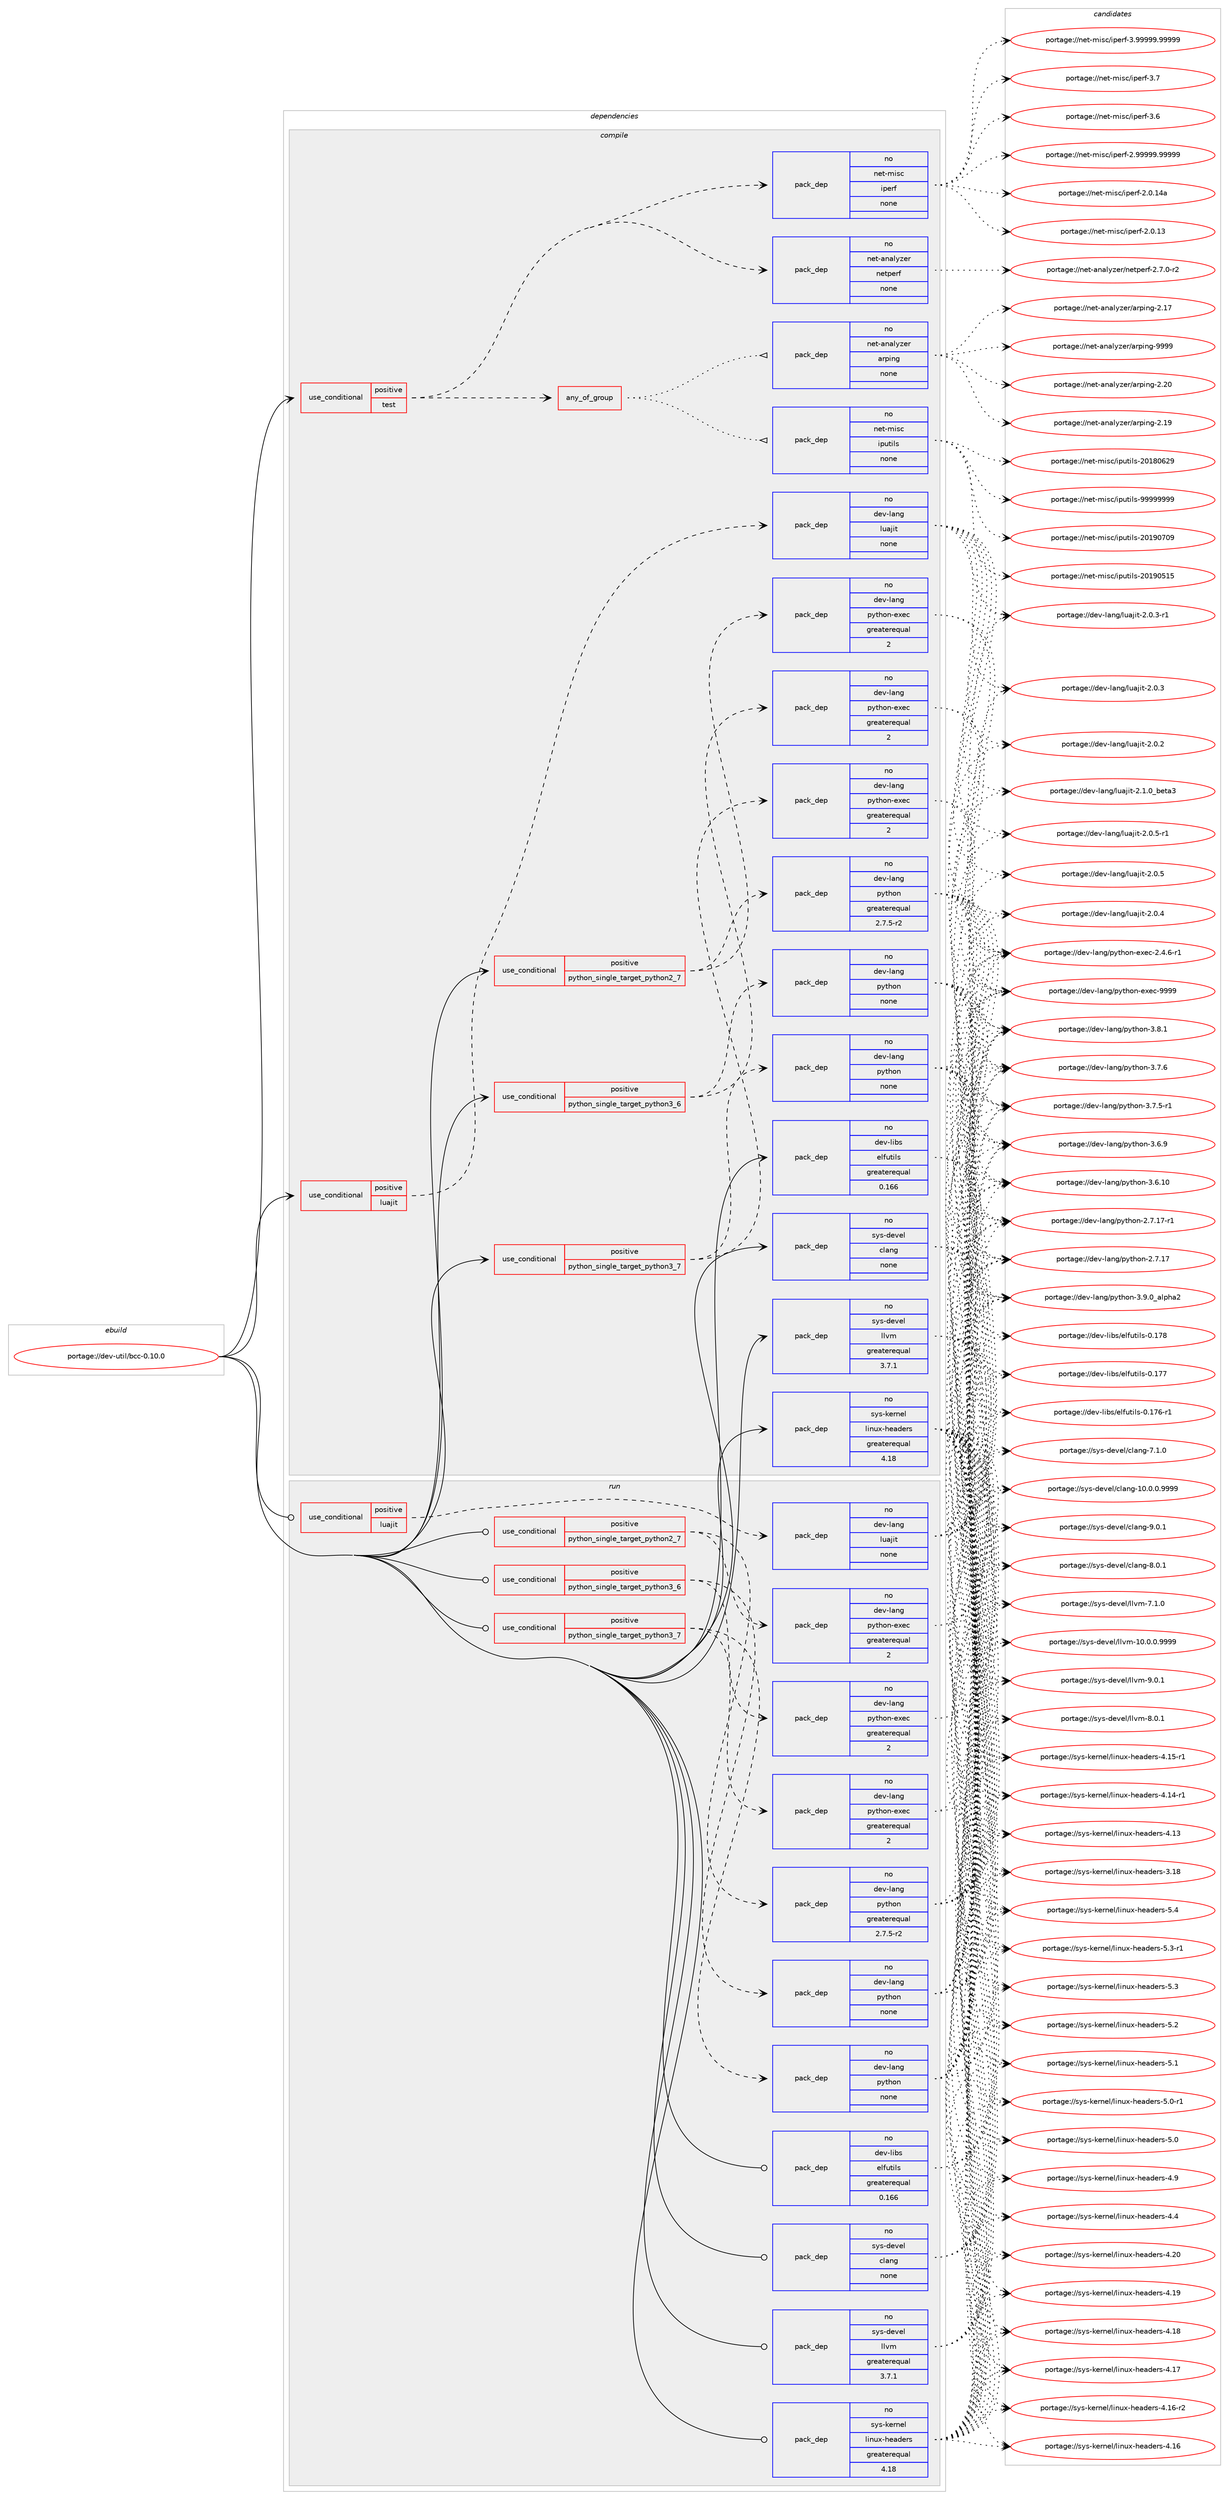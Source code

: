 digraph prolog {

# *************
# Graph options
# *************

newrank=true;
concentrate=true;
compound=true;
graph [rankdir=LR,fontname=Helvetica,fontsize=10,ranksep=1.5];#, ranksep=2.5, nodesep=0.2];
edge  [arrowhead=vee];
node  [fontname=Helvetica,fontsize=10];

# **********
# The ebuild
# **********

subgraph cluster_leftcol {
color=gray;
label=<<i>ebuild</i>>;
id [label="portage://dev-util/bcc-0.10.0", color=red, width=4, href="../dev-util/bcc-0.10.0.svg"];
}

# ****************
# The dependencies
# ****************

subgraph cluster_midcol {
color=gray;
label=<<i>dependencies</i>>;
subgraph cluster_compile {
fillcolor="#eeeeee";
style=filled;
label=<<i>compile</i>>;
subgraph cond63680 {
dependency306618 [label=<<TABLE BORDER="0" CELLBORDER="1" CELLSPACING="0" CELLPADDING="4"><TR><TD ROWSPAN="3" CELLPADDING="10">use_conditional</TD></TR><TR><TD>positive</TD></TR><TR><TD>luajit</TD></TR></TABLE>>, shape=none, color=red];
subgraph pack238256 {
dependency306619 [label=<<TABLE BORDER="0" CELLBORDER="1" CELLSPACING="0" CELLPADDING="4" WIDTH="220"><TR><TD ROWSPAN="6" CELLPADDING="30">pack_dep</TD></TR><TR><TD WIDTH="110">no</TD></TR><TR><TD>dev-lang</TD></TR><TR><TD>luajit</TD></TR><TR><TD>none</TD></TR><TR><TD></TD></TR></TABLE>>, shape=none, color=blue];
}
dependency306618:e -> dependency306619:w [weight=20,style="dashed",arrowhead="vee"];
}
id:e -> dependency306618:w [weight=20,style="solid",arrowhead="vee"];
subgraph cond63681 {
dependency306620 [label=<<TABLE BORDER="0" CELLBORDER="1" CELLSPACING="0" CELLPADDING="4"><TR><TD ROWSPAN="3" CELLPADDING="10">use_conditional</TD></TR><TR><TD>positive</TD></TR><TR><TD>python_single_target_python2_7</TD></TR></TABLE>>, shape=none, color=red];
subgraph pack238257 {
dependency306621 [label=<<TABLE BORDER="0" CELLBORDER="1" CELLSPACING="0" CELLPADDING="4" WIDTH="220"><TR><TD ROWSPAN="6" CELLPADDING="30">pack_dep</TD></TR><TR><TD WIDTH="110">no</TD></TR><TR><TD>dev-lang</TD></TR><TR><TD>python</TD></TR><TR><TD>greaterequal</TD></TR><TR><TD>2.7.5-r2</TD></TR></TABLE>>, shape=none, color=blue];
}
dependency306620:e -> dependency306621:w [weight=20,style="dashed",arrowhead="vee"];
subgraph pack238258 {
dependency306622 [label=<<TABLE BORDER="0" CELLBORDER="1" CELLSPACING="0" CELLPADDING="4" WIDTH="220"><TR><TD ROWSPAN="6" CELLPADDING="30">pack_dep</TD></TR><TR><TD WIDTH="110">no</TD></TR><TR><TD>dev-lang</TD></TR><TR><TD>python-exec</TD></TR><TR><TD>greaterequal</TD></TR><TR><TD>2</TD></TR></TABLE>>, shape=none, color=blue];
}
dependency306620:e -> dependency306622:w [weight=20,style="dashed",arrowhead="vee"];
}
id:e -> dependency306620:w [weight=20,style="solid",arrowhead="vee"];
subgraph cond63682 {
dependency306623 [label=<<TABLE BORDER="0" CELLBORDER="1" CELLSPACING="0" CELLPADDING="4"><TR><TD ROWSPAN="3" CELLPADDING="10">use_conditional</TD></TR><TR><TD>positive</TD></TR><TR><TD>python_single_target_python3_6</TD></TR></TABLE>>, shape=none, color=red];
subgraph pack238259 {
dependency306624 [label=<<TABLE BORDER="0" CELLBORDER="1" CELLSPACING="0" CELLPADDING="4" WIDTH="220"><TR><TD ROWSPAN="6" CELLPADDING="30">pack_dep</TD></TR><TR><TD WIDTH="110">no</TD></TR><TR><TD>dev-lang</TD></TR><TR><TD>python</TD></TR><TR><TD>none</TD></TR><TR><TD></TD></TR></TABLE>>, shape=none, color=blue];
}
dependency306623:e -> dependency306624:w [weight=20,style="dashed",arrowhead="vee"];
subgraph pack238260 {
dependency306625 [label=<<TABLE BORDER="0" CELLBORDER="1" CELLSPACING="0" CELLPADDING="4" WIDTH="220"><TR><TD ROWSPAN="6" CELLPADDING="30">pack_dep</TD></TR><TR><TD WIDTH="110">no</TD></TR><TR><TD>dev-lang</TD></TR><TR><TD>python-exec</TD></TR><TR><TD>greaterequal</TD></TR><TR><TD>2</TD></TR></TABLE>>, shape=none, color=blue];
}
dependency306623:e -> dependency306625:w [weight=20,style="dashed",arrowhead="vee"];
}
id:e -> dependency306623:w [weight=20,style="solid",arrowhead="vee"];
subgraph cond63683 {
dependency306626 [label=<<TABLE BORDER="0" CELLBORDER="1" CELLSPACING="0" CELLPADDING="4"><TR><TD ROWSPAN="3" CELLPADDING="10">use_conditional</TD></TR><TR><TD>positive</TD></TR><TR><TD>python_single_target_python3_7</TD></TR></TABLE>>, shape=none, color=red];
subgraph pack238261 {
dependency306627 [label=<<TABLE BORDER="0" CELLBORDER="1" CELLSPACING="0" CELLPADDING="4" WIDTH="220"><TR><TD ROWSPAN="6" CELLPADDING="30">pack_dep</TD></TR><TR><TD WIDTH="110">no</TD></TR><TR><TD>dev-lang</TD></TR><TR><TD>python</TD></TR><TR><TD>none</TD></TR><TR><TD></TD></TR></TABLE>>, shape=none, color=blue];
}
dependency306626:e -> dependency306627:w [weight=20,style="dashed",arrowhead="vee"];
subgraph pack238262 {
dependency306628 [label=<<TABLE BORDER="0" CELLBORDER="1" CELLSPACING="0" CELLPADDING="4" WIDTH="220"><TR><TD ROWSPAN="6" CELLPADDING="30">pack_dep</TD></TR><TR><TD WIDTH="110">no</TD></TR><TR><TD>dev-lang</TD></TR><TR><TD>python-exec</TD></TR><TR><TD>greaterequal</TD></TR><TR><TD>2</TD></TR></TABLE>>, shape=none, color=blue];
}
dependency306626:e -> dependency306628:w [weight=20,style="dashed",arrowhead="vee"];
}
id:e -> dependency306626:w [weight=20,style="solid",arrowhead="vee"];
subgraph cond63684 {
dependency306629 [label=<<TABLE BORDER="0" CELLBORDER="1" CELLSPACING="0" CELLPADDING="4"><TR><TD ROWSPAN="3" CELLPADDING="10">use_conditional</TD></TR><TR><TD>positive</TD></TR><TR><TD>test</TD></TR></TABLE>>, shape=none, color=red];
subgraph any4478 {
dependency306630 [label=<<TABLE BORDER="0" CELLBORDER="1" CELLSPACING="0" CELLPADDING="4"><TR><TD CELLPADDING="10">any_of_group</TD></TR></TABLE>>, shape=none, color=red];subgraph pack238263 {
dependency306631 [label=<<TABLE BORDER="0" CELLBORDER="1" CELLSPACING="0" CELLPADDING="4" WIDTH="220"><TR><TD ROWSPAN="6" CELLPADDING="30">pack_dep</TD></TR><TR><TD WIDTH="110">no</TD></TR><TR><TD>net-misc</TD></TR><TR><TD>iputils</TD></TR><TR><TD>none</TD></TR><TR><TD></TD></TR></TABLE>>, shape=none, color=blue];
}
dependency306630:e -> dependency306631:w [weight=20,style="dotted",arrowhead="oinv"];
subgraph pack238264 {
dependency306632 [label=<<TABLE BORDER="0" CELLBORDER="1" CELLSPACING="0" CELLPADDING="4" WIDTH="220"><TR><TD ROWSPAN="6" CELLPADDING="30">pack_dep</TD></TR><TR><TD WIDTH="110">no</TD></TR><TR><TD>net-analyzer</TD></TR><TR><TD>arping</TD></TR><TR><TD>none</TD></TR><TR><TD></TD></TR></TABLE>>, shape=none, color=blue];
}
dependency306630:e -> dependency306632:w [weight=20,style="dotted",arrowhead="oinv"];
}
dependency306629:e -> dependency306630:w [weight=20,style="dashed",arrowhead="vee"];
subgraph pack238265 {
dependency306633 [label=<<TABLE BORDER="0" CELLBORDER="1" CELLSPACING="0" CELLPADDING="4" WIDTH="220"><TR><TD ROWSPAN="6" CELLPADDING="30">pack_dep</TD></TR><TR><TD WIDTH="110">no</TD></TR><TR><TD>net-analyzer</TD></TR><TR><TD>netperf</TD></TR><TR><TD>none</TD></TR><TR><TD></TD></TR></TABLE>>, shape=none, color=blue];
}
dependency306629:e -> dependency306633:w [weight=20,style="dashed",arrowhead="vee"];
subgraph pack238266 {
dependency306634 [label=<<TABLE BORDER="0" CELLBORDER="1" CELLSPACING="0" CELLPADDING="4" WIDTH="220"><TR><TD ROWSPAN="6" CELLPADDING="30">pack_dep</TD></TR><TR><TD WIDTH="110">no</TD></TR><TR><TD>net-misc</TD></TR><TR><TD>iperf</TD></TR><TR><TD>none</TD></TR><TR><TD></TD></TR></TABLE>>, shape=none, color=blue];
}
dependency306629:e -> dependency306634:w [weight=20,style="dashed",arrowhead="vee"];
}
id:e -> dependency306629:w [weight=20,style="solid",arrowhead="vee"];
subgraph pack238267 {
dependency306635 [label=<<TABLE BORDER="0" CELLBORDER="1" CELLSPACING="0" CELLPADDING="4" WIDTH="220"><TR><TD ROWSPAN="6" CELLPADDING="30">pack_dep</TD></TR><TR><TD WIDTH="110">no</TD></TR><TR><TD>dev-libs</TD></TR><TR><TD>elfutils</TD></TR><TR><TD>greaterequal</TD></TR><TR><TD>0.166</TD></TR></TABLE>>, shape=none, color=blue];
}
id:e -> dependency306635:w [weight=20,style="solid",arrowhead="vee"];
subgraph pack238268 {
dependency306636 [label=<<TABLE BORDER="0" CELLBORDER="1" CELLSPACING="0" CELLPADDING="4" WIDTH="220"><TR><TD ROWSPAN="6" CELLPADDING="30">pack_dep</TD></TR><TR><TD WIDTH="110">no</TD></TR><TR><TD>sys-devel</TD></TR><TR><TD>clang</TD></TR><TR><TD>none</TD></TR><TR><TD></TD></TR></TABLE>>, shape=none, color=blue];
}
id:e -> dependency306636:w [weight=20,style="solid",arrowhead="vee"];
subgraph pack238269 {
dependency306637 [label=<<TABLE BORDER="0" CELLBORDER="1" CELLSPACING="0" CELLPADDING="4" WIDTH="220"><TR><TD ROWSPAN="6" CELLPADDING="30">pack_dep</TD></TR><TR><TD WIDTH="110">no</TD></TR><TR><TD>sys-devel</TD></TR><TR><TD>llvm</TD></TR><TR><TD>greaterequal</TD></TR><TR><TD>3.7.1</TD></TR></TABLE>>, shape=none, color=blue];
}
id:e -> dependency306637:w [weight=20,style="solid",arrowhead="vee"];
subgraph pack238270 {
dependency306638 [label=<<TABLE BORDER="0" CELLBORDER="1" CELLSPACING="0" CELLPADDING="4" WIDTH="220"><TR><TD ROWSPAN="6" CELLPADDING="30">pack_dep</TD></TR><TR><TD WIDTH="110">no</TD></TR><TR><TD>sys-kernel</TD></TR><TR><TD>linux-headers</TD></TR><TR><TD>greaterequal</TD></TR><TR><TD>4.18</TD></TR></TABLE>>, shape=none, color=blue];
}
id:e -> dependency306638:w [weight=20,style="solid",arrowhead="vee"];
}
subgraph cluster_compileandrun {
fillcolor="#eeeeee";
style=filled;
label=<<i>compile and run</i>>;
}
subgraph cluster_run {
fillcolor="#eeeeee";
style=filled;
label=<<i>run</i>>;
subgraph cond63685 {
dependency306639 [label=<<TABLE BORDER="0" CELLBORDER="1" CELLSPACING="0" CELLPADDING="4"><TR><TD ROWSPAN="3" CELLPADDING="10">use_conditional</TD></TR><TR><TD>positive</TD></TR><TR><TD>luajit</TD></TR></TABLE>>, shape=none, color=red];
subgraph pack238271 {
dependency306640 [label=<<TABLE BORDER="0" CELLBORDER="1" CELLSPACING="0" CELLPADDING="4" WIDTH="220"><TR><TD ROWSPAN="6" CELLPADDING="30">pack_dep</TD></TR><TR><TD WIDTH="110">no</TD></TR><TR><TD>dev-lang</TD></TR><TR><TD>luajit</TD></TR><TR><TD>none</TD></TR><TR><TD></TD></TR></TABLE>>, shape=none, color=blue];
}
dependency306639:e -> dependency306640:w [weight=20,style="dashed",arrowhead="vee"];
}
id:e -> dependency306639:w [weight=20,style="solid",arrowhead="odot"];
subgraph cond63686 {
dependency306641 [label=<<TABLE BORDER="0" CELLBORDER="1" CELLSPACING="0" CELLPADDING="4"><TR><TD ROWSPAN="3" CELLPADDING="10">use_conditional</TD></TR><TR><TD>positive</TD></TR><TR><TD>python_single_target_python2_7</TD></TR></TABLE>>, shape=none, color=red];
subgraph pack238272 {
dependency306642 [label=<<TABLE BORDER="0" CELLBORDER="1" CELLSPACING="0" CELLPADDING="4" WIDTH="220"><TR><TD ROWSPAN="6" CELLPADDING="30">pack_dep</TD></TR><TR><TD WIDTH="110">no</TD></TR><TR><TD>dev-lang</TD></TR><TR><TD>python</TD></TR><TR><TD>greaterequal</TD></TR><TR><TD>2.7.5-r2</TD></TR></TABLE>>, shape=none, color=blue];
}
dependency306641:e -> dependency306642:w [weight=20,style="dashed",arrowhead="vee"];
subgraph pack238273 {
dependency306643 [label=<<TABLE BORDER="0" CELLBORDER="1" CELLSPACING="0" CELLPADDING="4" WIDTH="220"><TR><TD ROWSPAN="6" CELLPADDING="30">pack_dep</TD></TR><TR><TD WIDTH="110">no</TD></TR><TR><TD>dev-lang</TD></TR><TR><TD>python-exec</TD></TR><TR><TD>greaterequal</TD></TR><TR><TD>2</TD></TR></TABLE>>, shape=none, color=blue];
}
dependency306641:e -> dependency306643:w [weight=20,style="dashed",arrowhead="vee"];
}
id:e -> dependency306641:w [weight=20,style="solid",arrowhead="odot"];
subgraph cond63687 {
dependency306644 [label=<<TABLE BORDER="0" CELLBORDER="1" CELLSPACING="0" CELLPADDING="4"><TR><TD ROWSPAN="3" CELLPADDING="10">use_conditional</TD></TR><TR><TD>positive</TD></TR><TR><TD>python_single_target_python3_6</TD></TR></TABLE>>, shape=none, color=red];
subgraph pack238274 {
dependency306645 [label=<<TABLE BORDER="0" CELLBORDER="1" CELLSPACING="0" CELLPADDING="4" WIDTH="220"><TR><TD ROWSPAN="6" CELLPADDING="30">pack_dep</TD></TR><TR><TD WIDTH="110">no</TD></TR><TR><TD>dev-lang</TD></TR><TR><TD>python</TD></TR><TR><TD>none</TD></TR><TR><TD></TD></TR></TABLE>>, shape=none, color=blue];
}
dependency306644:e -> dependency306645:w [weight=20,style="dashed",arrowhead="vee"];
subgraph pack238275 {
dependency306646 [label=<<TABLE BORDER="0" CELLBORDER="1" CELLSPACING="0" CELLPADDING="4" WIDTH="220"><TR><TD ROWSPAN="6" CELLPADDING="30">pack_dep</TD></TR><TR><TD WIDTH="110">no</TD></TR><TR><TD>dev-lang</TD></TR><TR><TD>python-exec</TD></TR><TR><TD>greaterequal</TD></TR><TR><TD>2</TD></TR></TABLE>>, shape=none, color=blue];
}
dependency306644:e -> dependency306646:w [weight=20,style="dashed",arrowhead="vee"];
}
id:e -> dependency306644:w [weight=20,style="solid",arrowhead="odot"];
subgraph cond63688 {
dependency306647 [label=<<TABLE BORDER="0" CELLBORDER="1" CELLSPACING="0" CELLPADDING="4"><TR><TD ROWSPAN="3" CELLPADDING="10">use_conditional</TD></TR><TR><TD>positive</TD></TR><TR><TD>python_single_target_python3_7</TD></TR></TABLE>>, shape=none, color=red];
subgraph pack238276 {
dependency306648 [label=<<TABLE BORDER="0" CELLBORDER="1" CELLSPACING="0" CELLPADDING="4" WIDTH="220"><TR><TD ROWSPAN="6" CELLPADDING="30">pack_dep</TD></TR><TR><TD WIDTH="110">no</TD></TR><TR><TD>dev-lang</TD></TR><TR><TD>python</TD></TR><TR><TD>none</TD></TR><TR><TD></TD></TR></TABLE>>, shape=none, color=blue];
}
dependency306647:e -> dependency306648:w [weight=20,style="dashed",arrowhead="vee"];
subgraph pack238277 {
dependency306649 [label=<<TABLE BORDER="0" CELLBORDER="1" CELLSPACING="0" CELLPADDING="4" WIDTH="220"><TR><TD ROWSPAN="6" CELLPADDING="30">pack_dep</TD></TR><TR><TD WIDTH="110">no</TD></TR><TR><TD>dev-lang</TD></TR><TR><TD>python-exec</TD></TR><TR><TD>greaterequal</TD></TR><TR><TD>2</TD></TR></TABLE>>, shape=none, color=blue];
}
dependency306647:e -> dependency306649:w [weight=20,style="dashed",arrowhead="vee"];
}
id:e -> dependency306647:w [weight=20,style="solid",arrowhead="odot"];
subgraph pack238278 {
dependency306650 [label=<<TABLE BORDER="0" CELLBORDER="1" CELLSPACING="0" CELLPADDING="4" WIDTH="220"><TR><TD ROWSPAN="6" CELLPADDING="30">pack_dep</TD></TR><TR><TD WIDTH="110">no</TD></TR><TR><TD>dev-libs</TD></TR><TR><TD>elfutils</TD></TR><TR><TD>greaterequal</TD></TR><TR><TD>0.166</TD></TR></TABLE>>, shape=none, color=blue];
}
id:e -> dependency306650:w [weight=20,style="solid",arrowhead="odot"];
subgraph pack238279 {
dependency306651 [label=<<TABLE BORDER="0" CELLBORDER="1" CELLSPACING="0" CELLPADDING="4" WIDTH="220"><TR><TD ROWSPAN="6" CELLPADDING="30">pack_dep</TD></TR><TR><TD WIDTH="110">no</TD></TR><TR><TD>sys-devel</TD></TR><TR><TD>clang</TD></TR><TR><TD>none</TD></TR><TR><TD></TD></TR></TABLE>>, shape=none, color=blue];
}
id:e -> dependency306651:w [weight=20,style="solid",arrowhead="odot"];
subgraph pack238280 {
dependency306652 [label=<<TABLE BORDER="0" CELLBORDER="1" CELLSPACING="0" CELLPADDING="4" WIDTH="220"><TR><TD ROWSPAN="6" CELLPADDING="30">pack_dep</TD></TR><TR><TD WIDTH="110">no</TD></TR><TR><TD>sys-devel</TD></TR><TR><TD>llvm</TD></TR><TR><TD>greaterequal</TD></TR><TR><TD>3.7.1</TD></TR></TABLE>>, shape=none, color=blue];
}
id:e -> dependency306652:w [weight=20,style="solid",arrowhead="odot"];
subgraph pack238281 {
dependency306653 [label=<<TABLE BORDER="0" CELLBORDER="1" CELLSPACING="0" CELLPADDING="4" WIDTH="220"><TR><TD ROWSPAN="6" CELLPADDING="30">pack_dep</TD></TR><TR><TD WIDTH="110">no</TD></TR><TR><TD>sys-kernel</TD></TR><TR><TD>linux-headers</TD></TR><TR><TD>greaterequal</TD></TR><TR><TD>4.18</TD></TR></TABLE>>, shape=none, color=blue];
}
id:e -> dependency306653:w [weight=20,style="solid",arrowhead="odot"];
}
}

# **************
# The candidates
# **************

subgraph cluster_choices {
rank=same;
color=gray;
label=<<i>candidates</i>>;

subgraph choice238256 {
color=black;
nodesep=1;
choice1001011184510897110103471081179710610511645504649464895981011169751 [label="portage://dev-lang/luajit-2.1.0_beta3", color=red, width=4,href="../dev-lang/luajit-2.1.0_beta3.svg"];
choice100101118451089711010347108117971061051164550464846534511449 [label="portage://dev-lang/luajit-2.0.5-r1", color=red, width=4,href="../dev-lang/luajit-2.0.5-r1.svg"];
choice10010111845108971101034710811797106105116455046484653 [label="portage://dev-lang/luajit-2.0.5", color=red, width=4,href="../dev-lang/luajit-2.0.5.svg"];
choice10010111845108971101034710811797106105116455046484652 [label="portage://dev-lang/luajit-2.0.4", color=red, width=4,href="../dev-lang/luajit-2.0.4.svg"];
choice100101118451089711010347108117971061051164550464846514511449 [label="portage://dev-lang/luajit-2.0.3-r1", color=red, width=4,href="../dev-lang/luajit-2.0.3-r1.svg"];
choice10010111845108971101034710811797106105116455046484651 [label="portage://dev-lang/luajit-2.0.3", color=red, width=4,href="../dev-lang/luajit-2.0.3.svg"];
choice10010111845108971101034710811797106105116455046484650 [label="portage://dev-lang/luajit-2.0.2", color=red, width=4,href="../dev-lang/luajit-2.0.2.svg"];
dependency306619:e -> choice1001011184510897110103471081179710610511645504649464895981011169751:w [style=dotted,weight="100"];
dependency306619:e -> choice100101118451089711010347108117971061051164550464846534511449:w [style=dotted,weight="100"];
dependency306619:e -> choice10010111845108971101034710811797106105116455046484653:w [style=dotted,weight="100"];
dependency306619:e -> choice10010111845108971101034710811797106105116455046484652:w [style=dotted,weight="100"];
dependency306619:e -> choice100101118451089711010347108117971061051164550464846514511449:w [style=dotted,weight="100"];
dependency306619:e -> choice10010111845108971101034710811797106105116455046484651:w [style=dotted,weight="100"];
dependency306619:e -> choice10010111845108971101034710811797106105116455046484650:w [style=dotted,weight="100"];
}
subgraph choice238257 {
color=black;
nodesep=1;
choice10010111845108971101034711212111610411111045514657464895971081121049750 [label="portage://dev-lang/python-3.9.0_alpha2", color=red, width=4,href="../dev-lang/python-3.9.0_alpha2.svg"];
choice100101118451089711010347112121116104111110455146564649 [label="portage://dev-lang/python-3.8.1", color=red, width=4,href="../dev-lang/python-3.8.1.svg"];
choice100101118451089711010347112121116104111110455146554654 [label="portage://dev-lang/python-3.7.6", color=red, width=4,href="../dev-lang/python-3.7.6.svg"];
choice1001011184510897110103471121211161041111104551465546534511449 [label="portage://dev-lang/python-3.7.5-r1", color=red, width=4,href="../dev-lang/python-3.7.5-r1.svg"];
choice100101118451089711010347112121116104111110455146544657 [label="portage://dev-lang/python-3.6.9", color=red, width=4,href="../dev-lang/python-3.6.9.svg"];
choice10010111845108971101034711212111610411111045514654464948 [label="portage://dev-lang/python-3.6.10", color=red, width=4,href="../dev-lang/python-3.6.10.svg"];
choice100101118451089711010347112121116104111110455046554649554511449 [label="portage://dev-lang/python-2.7.17-r1", color=red, width=4,href="../dev-lang/python-2.7.17-r1.svg"];
choice10010111845108971101034711212111610411111045504655464955 [label="portage://dev-lang/python-2.7.17", color=red, width=4,href="../dev-lang/python-2.7.17.svg"];
dependency306621:e -> choice10010111845108971101034711212111610411111045514657464895971081121049750:w [style=dotted,weight="100"];
dependency306621:e -> choice100101118451089711010347112121116104111110455146564649:w [style=dotted,weight="100"];
dependency306621:e -> choice100101118451089711010347112121116104111110455146554654:w [style=dotted,weight="100"];
dependency306621:e -> choice1001011184510897110103471121211161041111104551465546534511449:w [style=dotted,weight="100"];
dependency306621:e -> choice100101118451089711010347112121116104111110455146544657:w [style=dotted,weight="100"];
dependency306621:e -> choice10010111845108971101034711212111610411111045514654464948:w [style=dotted,weight="100"];
dependency306621:e -> choice100101118451089711010347112121116104111110455046554649554511449:w [style=dotted,weight="100"];
dependency306621:e -> choice10010111845108971101034711212111610411111045504655464955:w [style=dotted,weight="100"];
}
subgraph choice238258 {
color=black;
nodesep=1;
choice10010111845108971101034711212111610411111045101120101994557575757 [label="portage://dev-lang/python-exec-9999", color=red, width=4,href="../dev-lang/python-exec-9999.svg"];
choice10010111845108971101034711212111610411111045101120101994550465246544511449 [label="portage://dev-lang/python-exec-2.4.6-r1", color=red, width=4,href="../dev-lang/python-exec-2.4.6-r1.svg"];
dependency306622:e -> choice10010111845108971101034711212111610411111045101120101994557575757:w [style=dotted,weight="100"];
dependency306622:e -> choice10010111845108971101034711212111610411111045101120101994550465246544511449:w [style=dotted,weight="100"];
}
subgraph choice238259 {
color=black;
nodesep=1;
choice10010111845108971101034711212111610411111045514657464895971081121049750 [label="portage://dev-lang/python-3.9.0_alpha2", color=red, width=4,href="../dev-lang/python-3.9.0_alpha2.svg"];
choice100101118451089711010347112121116104111110455146564649 [label="portage://dev-lang/python-3.8.1", color=red, width=4,href="../dev-lang/python-3.8.1.svg"];
choice100101118451089711010347112121116104111110455146554654 [label="portage://dev-lang/python-3.7.6", color=red, width=4,href="../dev-lang/python-3.7.6.svg"];
choice1001011184510897110103471121211161041111104551465546534511449 [label="portage://dev-lang/python-3.7.5-r1", color=red, width=4,href="../dev-lang/python-3.7.5-r1.svg"];
choice100101118451089711010347112121116104111110455146544657 [label="portage://dev-lang/python-3.6.9", color=red, width=4,href="../dev-lang/python-3.6.9.svg"];
choice10010111845108971101034711212111610411111045514654464948 [label="portage://dev-lang/python-3.6.10", color=red, width=4,href="../dev-lang/python-3.6.10.svg"];
choice100101118451089711010347112121116104111110455046554649554511449 [label="portage://dev-lang/python-2.7.17-r1", color=red, width=4,href="../dev-lang/python-2.7.17-r1.svg"];
choice10010111845108971101034711212111610411111045504655464955 [label="portage://dev-lang/python-2.7.17", color=red, width=4,href="../dev-lang/python-2.7.17.svg"];
dependency306624:e -> choice10010111845108971101034711212111610411111045514657464895971081121049750:w [style=dotted,weight="100"];
dependency306624:e -> choice100101118451089711010347112121116104111110455146564649:w [style=dotted,weight="100"];
dependency306624:e -> choice100101118451089711010347112121116104111110455146554654:w [style=dotted,weight="100"];
dependency306624:e -> choice1001011184510897110103471121211161041111104551465546534511449:w [style=dotted,weight="100"];
dependency306624:e -> choice100101118451089711010347112121116104111110455146544657:w [style=dotted,weight="100"];
dependency306624:e -> choice10010111845108971101034711212111610411111045514654464948:w [style=dotted,weight="100"];
dependency306624:e -> choice100101118451089711010347112121116104111110455046554649554511449:w [style=dotted,weight="100"];
dependency306624:e -> choice10010111845108971101034711212111610411111045504655464955:w [style=dotted,weight="100"];
}
subgraph choice238260 {
color=black;
nodesep=1;
choice10010111845108971101034711212111610411111045101120101994557575757 [label="portage://dev-lang/python-exec-9999", color=red, width=4,href="../dev-lang/python-exec-9999.svg"];
choice10010111845108971101034711212111610411111045101120101994550465246544511449 [label="portage://dev-lang/python-exec-2.4.6-r1", color=red, width=4,href="../dev-lang/python-exec-2.4.6-r1.svg"];
dependency306625:e -> choice10010111845108971101034711212111610411111045101120101994557575757:w [style=dotted,weight="100"];
dependency306625:e -> choice10010111845108971101034711212111610411111045101120101994550465246544511449:w [style=dotted,weight="100"];
}
subgraph choice238261 {
color=black;
nodesep=1;
choice10010111845108971101034711212111610411111045514657464895971081121049750 [label="portage://dev-lang/python-3.9.0_alpha2", color=red, width=4,href="../dev-lang/python-3.9.0_alpha2.svg"];
choice100101118451089711010347112121116104111110455146564649 [label="portage://dev-lang/python-3.8.1", color=red, width=4,href="../dev-lang/python-3.8.1.svg"];
choice100101118451089711010347112121116104111110455146554654 [label="portage://dev-lang/python-3.7.6", color=red, width=4,href="../dev-lang/python-3.7.6.svg"];
choice1001011184510897110103471121211161041111104551465546534511449 [label="portage://dev-lang/python-3.7.5-r1", color=red, width=4,href="../dev-lang/python-3.7.5-r1.svg"];
choice100101118451089711010347112121116104111110455146544657 [label="portage://dev-lang/python-3.6.9", color=red, width=4,href="../dev-lang/python-3.6.9.svg"];
choice10010111845108971101034711212111610411111045514654464948 [label="portage://dev-lang/python-3.6.10", color=red, width=4,href="../dev-lang/python-3.6.10.svg"];
choice100101118451089711010347112121116104111110455046554649554511449 [label="portage://dev-lang/python-2.7.17-r1", color=red, width=4,href="../dev-lang/python-2.7.17-r1.svg"];
choice10010111845108971101034711212111610411111045504655464955 [label="portage://dev-lang/python-2.7.17", color=red, width=4,href="../dev-lang/python-2.7.17.svg"];
dependency306627:e -> choice10010111845108971101034711212111610411111045514657464895971081121049750:w [style=dotted,weight="100"];
dependency306627:e -> choice100101118451089711010347112121116104111110455146564649:w [style=dotted,weight="100"];
dependency306627:e -> choice100101118451089711010347112121116104111110455146554654:w [style=dotted,weight="100"];
dependency306627:e -> choice1001011184510897110103471121211161041111104551465546534511449:w [style=dotted,weight="100"];
dependency306627:e -> choice100101118451089711010347112121116104111110455146544657:w [style=dotted,weight="100"];
dependency306627:e -> choice10010111845108971101034711212111610411111045514654464948:w [style=dotted,weight="100"];
dependency306627:e -> choice100101118451089711010347112121116104111110455046554649554511449:w [style=dotted,weight="100"];
dependency306627:e -> choice10010111845108971101034711212111610411111045504655464955:w [style=dotted,weight="100"];
}
subgraph choice238262 {
color=black;
nodesep=1;
choice10010111845108971101034711212111610411111045101120101994557575757 [label="portage://dev-lang/python-exec-9999", color=red, width=4,href="../dev-lang/python-exec-9999.svg"];
choice10010111845108971101034711212111610411111045101120101994550465246544511449 [label="portage://dev-lang/python-exec-2.4.6-r1", color=red, width=4,href="../dev-lang/python-exec-2.4.6-r1.svg"];
dependency306628:e -> choice10010111845108971101034711212111610411111045101120101994557575757:w [style=dotted,weight="100"];
dependency306628:e -> choice10010111845108971101034711212111610411111045101120101994550465246544511449:w [style=dotted,weight="100"];
}
subgraph choice238263 {
color=black;
nodesep=1;
choice110101116451091051159947105112117116105108115455757575757575757 [label="portage://net-misc/iputils-99999999", color=red, width=4,href="../net-misc/iputils-99999999.svg"];
choice110101116451091051159947105112117116105108115455048495748554857 [label="portage://net-misc/iputils-20190709", color=red, width=4,href="../net-misc/iputils-20190709.svg"];
choice110101116451091051159947105112117116105108115455048495748534953 [label="portage://net-misc/iputils-20190515", color=red, width=4,href="../net-misc/iputils-20190515.svg"];
choice110101116451091051159947105112117116105108115455048495648545057 [label="portage://net-misc/iputils-20180629", color=red, width=4,href="../net-misc/iputils-20180629.svg"];
dependency306631:e -> choice110101116451091051159947105112117116105108115455757575757575757:w [style=dotted,weight="100"];
dependency306631:e -> choice110101116451091051159947105112117116105108115455048495748554857:w [style=dotted,weight="100"];
dependency306631:e -> choice110101116451091051159947105112117116105108115455048495748534953:w [style=dotted,weight="100"];
dependency306631:e -> choice110101116451091051159947105112117116105108115455048495648545057:w [style=dotted,weight="100"];
}
subgraph choice238264 {
color=black;
nodesep=1;
choice11010111645971109710812112210111447971141121051101034557575757 [label="portage://net-analyzer/arping-9999", color=red, width=4,href="../net-analyzer/arping-9999.svg"];
choice11010111645971109710812112210111447971141121051101034550465048 [label="portage://net-analyzer/arping-2.20", color=red, width=4,href="../net-analyzer/arping-2.20.svg"];
choice11010111645971109710812112210111447971141121051101034550464957 [label="portage://net-analyzer/arping-2.19", color=red, width=4,href="../net-analyzer/arping-2.19.svg"];
choice11010111645971109710812112210111447971141121051101034550464955 [label="portage://net-analyzer/arping-2.17", color=red, width=4,href="../net-analyzer/arping-2.17.svg"];
dependency306632:e -> choice11010111645971109710812112210111447971141121051101034557575757:w [style=dotted,weight="100"];
dependency306632:e -> choice11010111645971109710812112210111447971141121051101034550465048:w [style=dotted,weight="100"];
dependency306632:e -> choice11010111645971109710812112210111447971141121051101034550464957:w [style=dotted,weight="100"];
dependency306632:e -> choice11010111645971109710812112210111447971141121051101034550464955:w [style=dotted,weight="100"];
}
subgraph choice238265 {
color=black;
nodesep=1;
choice110101116459711097108121122101114471101011161121011141024550465546484511450 [label="portage://net-analyzer/netperf-2.7.0-r2", color=red, width=4,href="../net-analyzer/netperf-2.7.0-r2.svg"];
dependency306633:e -> choice110101116459711097108121122101114471101011161121011141024550465546484511450:w [style=dotted,weight="100"];
}
subgraph choice238266 {
color=black;
nodesep=1;
choice1101011164510910511599471051121011141024551465757575757465757575757 [label="portage://net-misc/iperf-3.99999.99999", color=red, width=4,href="../net-misc/iperf-3.99999.99999.svg"];
choice11010111645109105115994710511210111410245514655 [label="portage://net-misc/iperf-3.7", color=red, width=4,href="../net-misc/iperf-3.7.svg"];
choice11010111645109105115994710511210111410245514654 [label="portage://net-misc/iperf-3.6", color=red, width=4,href="../net-misc/iperf-3.6.svg"];
choice1101011164510910511599471051121011141024550465757575757465757575757 [label="portage://net-misc/iperf-2.99999.99999", color=red, width=4,href="../net-misc/iperf-2.99999.99999.svg"];
choice1101011164510910511599471051121011141024550464846495297 [label="portage://net-misc/iperf-2.0.14a", color=red, width=4,href="../net-misc/iperf-2.0.14a.svg"];
choice11010111645109105115994710511210111410245504648464951 [label="portage://net-misc/iperf-2.0.13", color=red, width=4,href="../net-misc/iperf-2.0.13.svg"];
dependency306634:e -> choice1101011164510910511599471051121011141024551465757575757465757575757:w [style=dotted,weight="100"];
dependency306634:e -> choice11010111645109105115994710511210111410245514655:w [style=dotted,weight="100"];
dependency306634:e -> choice11010111645109105115994710511210111410245514654:w [style=dotted,weight="100"];
dependency306634:e -> choice1101011164510910511599471051121011141024550465757575757465757575757:w [style=dotted,weight="100"];
dependency306634:e -> choice1101011164510910511599471051121011141024550464846495297:w [style=dotted,weight="100"];
dependency306634:e -> choice11010111645109105115994710511210111410245504648464951:w [style=dotted,weight="100"];
}
subgraph choice238267 {
color=black;
nodesep=1;
choice100101118451081059811547101108102117116105108115454846495556 [label="portage://dev-libs/elfutils-0.178", color=red, width=4,href="../dev-libs/elfutils-0.178.svg"];
choice100101118451081059811547101108102117116105108115454846495555 [label="portage://dev-libs/elfutils-0.177", color=red, width=4,href="../dev-libs/elfutils-0.177.svg"];
choice1001011184510810598115471011081021171161051081154548464955544511449 [label="portage://dev-libs/elfutils-0.176-r1", color=red, width=4,href="../dev-libs/elfutils-0.176-r1.svg"];
dependency306635:e -> choice100101118451081059811547101108102117116105108115454846495556:w [style=dotted,weight="100"];
dependency306635:e -> choice100101118451081059811547101108102117116105108115454846495555:w [style=dotted,weight="100"];
dependency306635:e -> choice1001011184510810598115471011081021171161051081154548464955544511449:w [style=dotted,weight="100"];
}
subgraph choice238268 {
color=black;
nodesep=1;
choice11512111545100101118101108479910897110103455746484649 [label="portage://sys-devel/clang-9.0.1", color=red, width=4,href="../sys-devel/clang-9.0.1.svg"];
choice11512111545100101118101108479910897110103455646484649 [label="portage://sys-devel/clang-8.0.1", color=red, width=4,href="../sys-devel/clang-8.0.1.svg"];
choice11512111545100101118101108479910897110103455546494648 [label="portage://sys-devel/clang-7.1.0", color=red, width=4,href="../sys-devel/clang-7.1.0.svg"];
choice11512111545100101118101108479910897110103454948464846484657575757 [label="portage://sys-devel/clang-10.0.0.9999", color=red, width=4,href="../sys-devel/clang-10.0.0.9999.svg"];
dependency306636:e -> choice11512111545100101118101108479910897110103455746484649:w [style=dotted,weight="100"];
dependency306636:e -> choice11512111545100101118101108479910897110103455646484649:w [style=dotted,weight="100"];
dependency306636:e -> choice11512111545100101118101108479910897110103455546494648:w [style=dotted,weight="100"];
dependency306636:e -> choice11512111545100101118101108479910897110103454948464846484657575757:w [style=dotted,weight="100"];
}
subgraph choice238269 {
color=black;
nodesep=1;
choice1151211154510010111810110847108108118109455746484649 [label="portage://sys-devel/llvm-9.0.1", color=red, width=4,href="../sys-devel/llvm-9.0.1.svg"];
choice1151211154510010111810110847108108118109455646484649 [label="portage://sys-devel/llvm-8.0.1", color=red, width=4,href="../sys-devel/llvm-8.0.1.svg"];
choice1151211154510010111810110847108108118109455546494648 [label="portage://sys-devel/llvm-7.1.0", color=red, width=4,href="../sys-devel/llvm-7.1.0.svg"];
choice1151211154510010111810110847108108118109454948464846484657575757 [label="portage://sys-devel/llvm-10.0.0.9999", color=red, width=4,href="../sys-devel/llvm-10.0.0.9999.svg"];
dependency306637:e -> choice1151211154510010111810110847108108118109455746484649:w [style=dotted,weight="100"];
dependency306637:e -> choice1151211154510010111810110847108108118109455646484649:w [style=dotted,weight="100"];
dependency306637:e -> choice1151211154510010111810110847108108118109455546494648:w [style=dotted,weight="100"];
dependency306637:e -> choice1151211154510010111810110847108108118109454948464846484657575757:w [style=dotted,weight="100"];
}
subgraph choice238270 {
color=black;
nodesep=1;
choice1151211154510710111411010110847108105110117120451041019710010111411545534652 [label="portage://sys-kernel/linux-headers-5.4", color=red, width=4,href="../sys-kernel/linux-headers-5.4.svg"];
choice11512111545107101114110101108471081051101171204510410197100101114115455346514511449 [label="portage://sys-kernel/linux-headers-5.3-r1", color=red, width=4,href="../sys-kernel/linux-headers-5.3-r1.svg"];
choice1151211154510710111411010110847108105110117120451041019710010111411545534651 [label="portage://sys-kernel/linux-headers-5.3", color=red, width=4,href="../sys-kernel/linux-headers-5.3.svg"];
choice1151211154510710111411010110847108105110117120451041019710010111411545534650 [label="portage://sys-kernel/linux-headers-5.2", color=red, width=4,href="../sys-kernel/linux-headers-5.2.svg"];
choice1151211154510710111411010110847108105110117120451041019710010111411545534649 [label="portage://sys-kernel/linux-headers-5.1", color=red, width=4,href="../sys-kernel/linux-headers-5.1.svg"];
choice11512111545107101114110101108471081051101171204510410197100101114115455346484511449 [label="portage://sys-kernel/linux-headers-5.0-r1", color=red, width=4,href="../sys-kernel/linux-headers-5.0-r1.svg"];
choice1151211154510710111411010110847108105110117120451041019710010111411545534648 [label="portage://sys-kernel/linux-headers-5.0", color=red, width=4,href="../sys-kernel/linux-headers-5.0.svg"];
choice1151211154510710111411010110847108105110117120451041019710010111411545524657 [label="portage://sys-kernel/linux-headers-4.9", color=red, width=4,href="../sys-kernel/linux-headers-4.9.svg"];
choice1151211154510710111411010110847108105110117120451041019710010111411545524652 [label="portage://sys-kernel/linux-headers-4.4", color=red, width=4,href="../sys-kernel/linux-headers-4.4.svg"];
choice115121115451071011141101011084710810511011712045104101971001011141154552465048 [label="portage://sys-kernel/linux-headers-4.20", color=red, width=4,href="../sys-kernel/linux-headers-4.20.svg"];
choice115121115451071011141101011084710810511011712045104101971001011141154552464957 [label="portage://sys-kernel/linux-headers-4.19", color=red, width=4,href="../sys-kernel/linux-headers-4.19.svg"];
choice115121115451071011141101011084710810511011712045104101971001011141154552464956 [label="portage://sys-kernel/linux-headers-4.18", color=red, width=4,href="../sys-kernel/linux-headers-4.18.svg"];
choice115121115451071011141101011084710810511011712045104101971001011141154552464955 [label="portage://sys-kernel/linux-headers-4.17", color=red, width=4,href="../sys-kernel/linux-headers-4.17.svg"];
choice1151211154510710111411010110847108105110117120451041019710010111411545524649544511450 [label="portage://sys-kernel/linux-headers-4.16-r2", color=red, width=4,href="../sys-kernel/linux-headers-4.16-r2.svg"];
choice115121115451071011141101011084710810511011712045104101971001011141154552464954 [label="portage://sys-kernel/linux-headers-4.16", color=red, width=4,href="../sys-kernel/linux-headers-4.16.svg"];
choice1151211154510710111411010110847108105110117120451041019710010111411545524649534511449 [label="portage://sys-kernel/linux-headers-4.15-r1", color=red, width=4,href="../sys-kernel/linux-headers-4.15-r1.svg"];
choice1151211154510710111411010110847108105110117120451041019710010111411545524649524511449 [label="portage://sys-kernel/linux-headers-4.14-r1", color=red, width=4,href="../sys-kernel/linux-headers-4.14-r1.svg"];
choice115121115451071011141101011084710810511011712045104101971001011141154552464951 [label="portage://sys-kernel/linux-headers-4.13", color=red, width=4,href="../sys-kernel/linux-headers-4.13.svg"];
choice115121115451071011141101011084710810511011712045104101971001011141154551464956 [label="portage://sys-kernel/linux-headers-3.18", color=red, width=4,href="../sys-kernel/linux-headers-3.18.svg"];
dependency306638:e -> choice1151211154510710111411010110847108105110117120451041019710010111411545534652:w [style=dotted,weight="100"];
dependency306638:e -> choice11512111545107101114110101108471081051101171204510410197100101114115455346514511449:w [style=dotted,weight="100"];
dependency306638:e -> choice1151211154510710111411010110847108105110117120451041019710010111411545534651:w [style=dotted,weight="100"];
dependency306638:e -> choice1151211154510710111411010110847108105110117120451041019710010111411545534650:w [style=dotted,weight="100"];
dependency306638:e -> choice1151211154510710111411010110847108105110117120451041019710010111411545534649:w [style=dotted,weight="100"];
dependency306638:e -> choice11512111545107101114110101108471081051101171204510410197100101114115455346484511449:w [style=dotted,weight="100"];
dependency306638:e -> choice1151211154510710111411010110847108105110117120451041019710010111411545534648:w [style=dotted,weight="100"];
dependency306638:e -> choice1151211154510710111411010110847108105110117120451041019710010111411545524657:w [style=dotted,weight="100"];
dependency306638:e -> choice1151211154510710111411010110847108105110117120451041019710010111411545524652:w [style=dotted,weight="100"];
dependency306638:e -> choice115121115451071011141101011084710810511011712045104101971001011141154552465048:w [style=dotted,weight="100"];
dependency306638:e -> choice115121115451071011141101011084710810511011712045104101971001011141154552464957:w [style=dotted,weight="100"];
dependency306638:e -> choice115121115451071011141101011084710810511011712045104101971001011141154552464956:w [style=dotted,weight="100"];
dependency306638:e -> choice115121115451071011141101011084710810511011712045104101971001011141154552464955:w [style=dotted,weight="100"];
dependency306638:e -> choice1151211154510710111411010110847108105110117120451041019710010111411545524649544511450:w [style=dotted,weight="100"];
dependency306638:e -> choice115121115451071011141101011084710810511011712045104101971001011141154552464954:w [style=dotted,weight="100"];
dependency306638:e -> choice1151211154510710111411010110847108105110117120451041019710010111411545524649534511449:w [style=dotted,weight="100"];
dependency306638:e -> choice1151211154510710111411010110847108105110117120451041019710010111411545524649524511449:w [style=dotted,weight="100"];
dependency306638:e -> choice115121115451071011141101011084710810511011712045104101971001011141154552464951:w [style=dotted,weight="100"];
dependency306638:e -> choice115121115451071011141101011084710810511011712045104101971001011141154551464956:w [style=dotted,weight="100"];
}
subgraph choice238271 {
color=black;
nodesep=1;
choice1001011184510897110103471081179710610511645504649464895981011169751 [label="portage://dev-lang/luajit-2.1.0_beta3", color=red, width=4,href="../dev-lang/luajit-2.1.0_beta3.svg"];
choice100101118451089711010347108117971061051164550464846534511449 [label="portage://dev-lang/luajit-2.0.5-r1", color=red, width=4,href="../dev-lang/luajit-2.0.5-r1.svg"];
choice10010111845108971101034710811797106105116455046484653 [label="portage://dev-lang/luajit-2.0.5", color=red, width=4,href="../dev-lang/luajit-2.0.5.svg"];
choice10010111845108971101034710811797106105116455046484652 [label="portage://dev-lang/luajit-2.0.4", color=red, width=4,href="../dev-lang/luajit-2.0.4.svg"];
choice100101118451089711010347108117971061051164550464846514511449 [label="portage://dev-lang/luajit-2.0.3-r1", color=red, width=4,href="../dev-lang/luajit-2.0.3-r1.svg"];
choice10010111845108971101034710811797106105116455046484651 [label="portage://dev-lang/luajit-2.0.3", color=red, width=4,href="../dev-lang/luajit-2.0.3.svg"];
choice10010111845108971101034710811797106105116455046484650 [label="portage://dev-lang/luajit-2.0.2", color=red, width=4,href="../dev-lang/luajit-2.0.2.svg"];
dependency306640:e -> choice1001011184510897110103471081179710610511645504649464895981011169751:w [style=dotted,weight="100"];
dependency306640:e -> choice100101118451089711010347108117971061051164550464846534511449:w [style=dotted,weight="100"];
dependency306640:e -> choice10010111845108971101034710811797106105116455046484653:w [style=dotted,weight="100"];
dependency306640:e -> choice10010111845108971101034710811797106105116455046484652:w [style=dotted,weight="100"];
dependency306640:e -> choice100101118451089711010347108117971061051164550464846514511449:w [style=dotted,weight="100"];
dependency306640:e -> choice10010111845108971101034710811797106105116455046484651:w [style=dotted,weight="100"];
dependency306640:e -> choice10010111845108971101034710811797106105116455046484650:w [style=dotted,weight="100"];
}
subgraph choice238272 {
color=black;
nodesep=1;
choice10010111845108971101034711212111610411111045514657464895971081121049750 [label="portage://dev-lang/python-3.9.0_alpha2", color=red, width=4,href="../dev-lang/python-3.9.0_alpha2.svg"];
choice100101118451089711010347112121116104111110455146564649 [label="portage://dev-lang/python-3.8.1", color=red, width=4,href="../dev-lang/python-3.8.1.svg"];
choice100101118451089711010347112121116104111110455146554654 [label="portage://dev-lang/python-3.7.6", color=red, width=4,href="../dev-lang/python-3.7.6.svg"];
choice1001011184510897110103471121211161041111104551465546534511449 [label="portage://dev-lang/python-3.7.5-r1", color=red, width=4,href="../dev-lang/python-3.7.5-r1.svg"];
choice100101118451089711010347112121116104111110455146544657 [label="portage://dev-lang/python-3.6.9", color=red, width=4,href="../dev-lang/python-3.6.9.svg"];
choice10010111845108971101034711212111610411111045514654464948 [label="portage://dev-lang/python-3.6.10", color=red, width=4,href="../dev-lang/python-3.6.10.svg"];
choice100101118451089711010347112121116104111110455046554649554511449 [label="portage://dev-lang/python-2.7.17-r1", color=red, width=4,href="../dev-lang/python-2.7.17-r1.svg"];
choice10010111845108971101034711212111610411111045504655464955 [label="portage://dev-lang/python-2.7.17", color=red, width=4,href="../dev-lang/python-2.7.17.svg"];
dependency306642:e -> choice10010111845108971101034711212111610411111045514657464895971081121049750:w [style=dotted,weight="100"];
dependency306642:e -> choice100101118451089711010347112121116104111110455146564649:w [style=dotted,weight="100"];
dependency306642:e -> choice100101118451089711010347112121116104111110455146554654:w [style=dotted,weight="100"];
dependency306642:e -> choice1001011184510897110103471121211161041111104551465546534511449:w [style=dotted,weight="100"];
dependency306642:e -> choice100101118451089711010347112121116104111110455146544657:w [style=dotted,weight="100"];
dependency306642:e -> choice10010111845108971101034711212111610411111045514654464948:w [style=dotted,weight="100"];
dependency306642:e -> choice100101118451089711010347112121116104111110455046554649554511449:w [style=dotted,weight="100"];
dependency306642:e -> choice10010111845108971101034711212111610411111045504655464955:w [style=dotted,weight="100"];
}
subgraph choice238273 {
color=black;
nodesep=1;
choice10010111845108971101034711212111610411111045101120101994557575757 [label="portage://dev-lang/python-exec-9999", color=red, width=4,href="../dev-lang/python-exec-9999.svg"];
choice10010111845108971101034711212111610411111045101120101994550465246544511449 [label="portage://dev-lang/python-exec-2.4.6-r1", color=red, width=4,href="../dev-lang/python-exec-2.4.6-r1.svg"];
dependency306643:e -> choice10010111845108971101034711212111610411111045101120101994557575757:w [style=dotted,weight="100"];
dependency306643:e -> choice10010111845108971101034711212111610411111045101120101994550465246544511449:w [style=dotted,weight="100"];
}
subgraph choice238274 {
color=black;
nodesep=1;
choice10010111845108971101034711212111610411111045514657464895971081121049750 [label="portage://dev-lang/python-3.9.0_alpha2", color=red, width=4,href="../dev-lang/python-3.9.0_alpha2.svg"];
choice100101118451089711010347112121116104111110455146564649 [label="portage://dev-lang/python-3.8.1", color=red, width=4,href="../dev-lang/python-3.8.1.svg"];
choice100101118451089711010347112121116104111110455146554654 [label="portage://dev-lang/python-3.7.6", color=red, width=4,href="../dev-lang/python-3.7.6.svg"];
choice1001011184510897110103471121211161041111104551465546534511449 [label="portage://dev-lang/python-3.7.5-r1", color=red, width=4,href="../dev-lang/python-3.7.5-r1.svg"];
choice100101118451089711010347112121116104111110455146544657 [label="portage://dev-lang/python-3.6.9", color=red, width=4,href="../dev-lang/python-3.6.9.svg"];
choice10010111845108971101034711212111610411111045514654464948 [label="portage://dev-lang/python-3.6.10", color=red, width=4,href="../dev-lang/python-3.6.10.svg"];
choice100101118451089711010347112121116104111110455046554649554511449 [label="portage://dev-lang/python-2.7.17-r1", color=red, width=4,href="../dev-lang/python-2.7.17-r1.svg"];
choice10010111845108971101034711212111610411111045504655464955 [label="portage://dev-lang/python-2.7.17", color=red, width=4,href="../dev-lang/python-2.7.17.svg"];
dependency306645:e -> choice10010111845108971101034711212111610411111045514657464895971081121049750:w [style=dotted,weight="100"];
dependency306645:e -> choice100101118451089711010347112121116104111110455146564649:w [style=dotted,weight="100"];
dependency306645:e -> choice100101118451089711010347112121116104111110455146554654:w [style=dotted,weight="100"];
dependency306645:e -> choice1001011184510897110103471121211161041111104551465546534511449:w [style=dotted,weight="100"];
dependency306645:e -> choice100101118451089711010347112121116104111110455146544657:w [style=dotted,weight="100"];
dependency306645:e -> choice10010111845108971101034711212111610411111045514654464948:w [style=dotted,weight="100"];
dependency306645:e -> choice100101118451089711010347112121116104111110455046554649554511449:w [style=dotted,weight="100"];
dependency306645:e -> choice10010111845108971101034711212111610411111045504655464955:w [style=dotted,weight="100"];
}
subgraph choice238275 {
color=black;
nodesep=1;
choice10010111845108971101034711212111610411111045101120101994557575757 [label="portage://dev-lang/python-exec-9999", color=red, width=4,href="../dev-lang/python-exec-9999.svg"];
choice10010111845108971101034711212111610411111045101120101994550465246544511449 [label="portage://dev-lang/python-exec-2.4.6-r1", color=red, width=4,href="../dev-lang/python-exec-2.4.6-r1.svg"];
dependency306646:e -> choice10010111845108971101034711212111610411111045101120101994557575757:w [style=dotted,weight="100"];
dependency306646:e -> choice10010111845108971101034711212111610411111045101120101994550465246544511449:w [style=dotted,weight="100"];
}
subgraph choice238276 {
color=black;
nodesep=1;
choice10010111845108971101034711212111610411111045514657464895971081121049750 [label="portage://dev-lang/python-3.9.0_alpha2", color=red, width=4,href="../dev-lang/python-3.9.0_alpha2.svg"];
choice100101118451089711010347112121116104111110455146564649 [label="portage://dev-lang/python-3.8.1", color=red, width=4,href="../dev-lang/python-3.8.1.svg"];
choice100101118451089711010347112121116104111110455146554654 [label="portage://dev-lang/python-3.7.6", color=red, width=4,href="../dev-lang/python-3.7.6.svg"];
choice1001011184510897110103471121211161041111104551465546534511449 [label="portage://dev-lang/python-3.7.5-r1", color=red, width=4,href="../dev-lang/python-3.7.5-r1.svg"];
choice100101118451089711010347112121116104111110455146544657 [label="portage://dev-lang/python-3.6.9", color=red, width=4,href="../dev-lang/python-3.6.9.svg"];
choice10010111845108971101034711212111610411111045514654464948 [label="portage://dev-lang/python-3.6.10", color=red, width=4,href="../dev-lang/python-3.6.10.svg"];
choice100101118451089711010347112121116104111110455046554649554511449 [label="portage://dev-lang/python-2.7.17-r1", color=red, width=4,href="../dev-lang/python-2.7.17-r1.svg"];
choice10010111845108971101034711212111610411111045504655464955 [label="portage://dev-lang/python-2.7.17", color=red, width=4,href="../dev-lang/python-2.7.17.svg"];
dependency306648:e -> choice10010111845108971101034711212111610411111045514657464895971081121049750:w [style=dotted,weight="100"];
dependency306648:e -> choice100101118451089711010347112121116104111110455146564649:w [style=dotted,weight="100"];
dependency306648:e -> choice100101118451089711010347112121116104111110455146554654:w [style=dotted,weight="100"];
dependency306648:e -> choice1001011184510897110103471121211161041111104551465546534511449:w [style=dotted,weight="100"];
dependency306648:e -> choice100101118451089711010347112121116104111110455146544657:w [style=dotted,weight="100"];
dependency306648:e -> choice10010111845108971101034711212111610411111045514654464948:w [style=dotted,weight="100"];
dependency306648:e -> choice100101118451089711010347112121116104111110455046554649554511449:w [style=dotted,weight="100"];
dependency306648:e -> choice10010111845108971101034711212111610411111045504655464955:w [style=dotted,weight="100"];
}
subgraph choice238277 {
color=black;
nodesep=1;
choice10010111845108971101034711212111610411111045101120101994557575757 [label="portage://dev-lang/python-exec-9999", color=red, width=4,href="../dev-lang/python-exec-9999.svg"];
choice10010111845108971101034711212111610411111045101120101994550465246544511449 [label="portage://dev-lang/python-exec-2.4.6-r1", color=red, width=4,href="../dev-lang/python-exec-2.4.6-r1.svg"];
dependency306649:e -> choice10010111845108971101034711212111610411111045101120101994557575757:w [style=dotted,weight="100"];
dependency306649:e -> choice10010111845108971101034711212111610411111045101120101994550465246544511449:w [style=dotted,weight="100"];
}
subgraph choice238278 {
color=black;
nodesep=1;
choice100101118451081059811547101108102117116105108115454846495556 [label="portage://dev-libs/elfutils-0.178", color=red, width=4,href="../dev-libs/elfutils-0.178.svg"];
choice100101118451081059811547101108102117116105108115454846495555 [label="portage://dev-libs/elfutils-0.177", color=red, width=4,href="../dev-libs/elfutils-0.177.svg"];
choice1001011184510810598115471011081021171161051081154548464955544511449 [label="portage://dev-libs/elfutils-0.176-r1", color=red, width=4,href="../dev-libs/elfutils-0.176-r1.svg"];
dependency306650:e -> choice100101118451081059811547101108102117116105108115454846495556:w [style=dotted,weight="100"];
dependency306650:e -> choice100101118451081059811547101108102117116105108115454846495555:w [style=dotted,weight="100"];
dependency306650:e -> choice1001011184510810598115471011081021171161051081154548464955544511449:w [style=dotted,weight="100"];
}
subgraph choice238279 {
color=black;
nodesep=1;
choice11512111545100101118101108479910897110103455746484649 [label="portage://sys-devel/clang-9.0.1", color=red, width=4,href="../sys-devel/clang-9.0.1.svg"];
choice11512111545100101118101108479910897110103455646484649 [label="portage://sys-devel/clang-8.0.1", color=red, width=4,href="../sys-devel/clang-8.0.1.svg"];
choice11512111545100101118101108479910897110103455546494648 [label="portage://sys-devel/clang-7.1.0", color=red, width=4,href="../sys-devel/clang-7.1.0.svg"];
choice11512111545100101118101108479910897110103454948464846484657575757 [label="portage://sys-devel/clang-10.0.0.9999", color=red, width=4,href="../sys-devel/clang-10.0.0.9999.svg"];
dependency306651:e -> choice11512111545100101118101108479910897110103455746484649:w [style=dotted,weight="100"];
dependency306651:e -> choice11512111545100101118101108479910897110103455646484649:w [style=dotted,weight="100"];
dependency306651:e -> choice11512111545100101118101108479910897110103455546494648:w [style=dotted,weight="100"];
dependency306651:e -> choice11512111545100101118101108479910897110103454948464846484657575757:w [style=dotted,weight="100"];
}
subgraph choice238280 {
color=black;
nodesep=1;
choice1151211154510010111810110847108108118109455746484649 [label="portage://sys-devel/llvm-9.0.1", color=red, width=4,href="../sys-devel/llvm-9.0.1.svg"];
choice1151211154510010111810110847108108118109455646484649 [label="portage://sys-devel/llvm-8.0.1", color=red, width=4,href="../sys-devel/llvm-8.0.1.svg"];
choice1151211154510010111810110847108108118109455546494648 [label="portage://sys-devel/llvm-7.1.0", color=red, width=4,href="../sys-devel/llvm-7.1.0.svg"];
choice1151211154510010111810110847108108118109454948464846484657575757 [label="portage://sys-devel/llvm-10.0.0.9999", color=red, width=4,href="../sys-devel/llvm-10.0.0.9999.svg"];
dependency306652:e -> choice1151211154510010111810110847108108118109455746484649:w [style=dotted,weight="100"];
dependency306652:e -> choice1151211154510010111810110847108108118109455646484649:w [style=dotted,weight="100"];
dependency306652:e -> choice1151211154510010111810110847108108118109455546494648:w [style=dotted,weight="100"];
dependency306652:e -> choice1151211154510010111810110847108108118109454948464846484657575757:w [style=dotted,weight="100"];
}
subgraph choice238281 {
color=black;
nodesep=1;
choice1151211154510710111411010110847108105110117120451041019710010111411545534652 [label="portage://sys-kernel/linux-headers-5.4", color=red, width=4,href="../sys-kernel/linux-headers-5.4.svg"];
choice11512111545107101114110101108471081051101171204510410197100101114115455346514511449 [label="portage://sys-kernel/linux-headers-5.3-r1", color=red, width=4,href="../sys-kernel/linux-headers-5.3-r1.svg"];
choice1151211154510710111411010110847108105110117120451041019710010111411545534651 [label="portage://sys-kernel/linux-headers-5.3", color=red, width=4,href="../sys-kernel/linux-headers-5.3.svg"];
choice1151211154510710111411010110847108105110117120451041019710010111411545534650 [label="portage://sys-kernel/linux-headers-5.2", color=red, width=4,href="../sys-kernel/linux-headers-5.2.svg"];
choice1151211154510710111411010110847108105110117120451041019710010111411545534649 [label="portage://sys-kernel/linux-headers-5.1", color=red, width=4,href="../sys-kernel/linux-headers-5.1.svg"];
choice11512111545107101114110101108471081051101171204510410197100101114115455346484511449 [label="portage://sys-kernel/linux-headers-5.0-r1", color=red, width=4,href="../sys-kernel/linux-headers-5.0-r1.svg"];
choice1151211154510710111411010110847108105110117120451041019710010111411545534648 [label="portage://sys-kernel/linux-headers-5.0", color=red, width=4,href="../sys-kernel/linux-headers-5.0.svg"];
choice1151211154510710111411010110847108105110117120451041019710010111411545524657 [label="portage://sys-kernel/linux-headers-4.9", color=red, width=4,href="../sys-kernel/linux-headers-4.9.svg"];
choice1151211154510710111411010110847108105110117120451041019710010111411545524652 [label="portage://sys-kernel/linux-headers-4.4", color=red, width=4,href="../sys-kernel/linux-headers-4.4.svg"];
choice115121115451071011141101011084710810511011712045104101971001011141154552465048 [label="portage://sys-kernel/linux-headers-4.20", color=red, width=4,href="../sys-kernel/linux-headers-4.20.svg"];
choice115121115451071011141101011084710810511011712045104101971001011141154552464957 [label="portage://sys-kernel/linux-headers-4.19", color=red, width=4,href="../sys-kernel/linux-headers-4.19.svg"];
choice115121115451071011141101011084710810511011712045104101971001011141154552464956 [label="portage://sys-kernel/linux-headers-4.18", color=red, width=4,href="../sys-kernel/linux-headers-4.18.svg"];
choice115121115451071011141101011084710810511011712045104101971001011141154552464955 [label="portage://sys-kernel/linux-headers-4.17", color=red, width=4,href="../sys-kernel/linux-headers-4.17.svg"];
choice1151211154510710111411010110847108105110117120451041019710010111411545524649544511450 [label="portage://sys-kernel/linux-headers-4.16-r2", color=red, width=4,href="../sys-kernel/linux-headers-4.16-r2.svg"];
choice115121115451071011141101011084710810511011712045104101971001011141154552464954 [label="portage://sys-kernel/linux-headers-4.16", color=red, width=4,href="../sys-kernel/linux-headers-4.16.svg"];
choice1151211154510710111411010110847108105110117120451041019710010111411545524649534511449 [label="portage://sys-kernel/linux-headers-4.15-r1", color=red, width=4,href="../sys-kernel/linux-headers-4.15-r1.svg"];
choice1151211154510710111411010110847108105110117120451041019710010111411545524649524511449 [label="portage://sys-kernel/linux-headers-4.14-r1", color=red, width=4,href="../sys-kernel/linux-headers-4.14-r1.svg"];
choice115121115451071011141101011084710810511011712045104101971001011141154552464951 [label="portage://sys-kernel/linux-headers-4.13", color=red, width=4,href="../sys-kernel/linux-headers-4.13.svg"];
choice115121115451071011141101011084710810511011712045104101971001011141154551464956 [label="portage://sys-kernel/linux-headers-3.18", color=red, width=4,href="../sys-kernel/linux-headers-3.18.svg"];
dependency306653:e -> choice1151211154510710111411010110847108105110117120451041019710010111411545534652:w [style=dotted,weight="100"];
dependency306653:e -> choice11512111545107101114110101108471081051101171204510410197100101114115455346514511449:w [style=dotted,weight="100"];
dependency306653:e -> choice1151211154510710111411010110847108105110117120451041019710010111411545534651:w [style=dotted,weight="100"];
dependency306653:e -> choice1151211154510710111411010110847108105110117120451041019710010111411545534650:w [style=dotted,weight="100"];
dependency306653:e -> choice1151211154510710111411010110847108105110117120451041019710010111411545534649:w [style=dotted,weight="100"];
dependency306653:e -> choice11512111545107101114110101108471081051101171204510410197100101114115455346484511449:w [style=dotted,weight="100"];
dependency306653:e -> choice1151211154510710111411010110847108105110117120451041019710010111411545534648:w [style=dotted,weight="100"];
dependency306653:e -> choice1151211154510710111411010110847108105110117120451041019710010111411545524657:w [style=dotted,weight="100"];
dependency306653:e -> choice1151211154510710111411010110847108105110117120451041019710010111411545524652:w [style=dotted,weight="100"];
dependency306653:e -> choice115121115451071011141101011084710810511011712045104101971001011141154552465048:w [style=dotted,weight="100"];
dependency306653:e -> choice115121115451071011141101011084710810511011712045104101971001011141154552464957:w [style=dotted,weight="100"];
dependency306653:e -> choice115121115451071011141101011084710810511011712045104101971001011141154552464956:w [style=dotted,weight="100"];
dependency306653:e -> choice115121115451071011141101011084710810511011712045104101971001011141154552464955:w [style=dotted,weight="100"];
dependency306653:e -> choice1151211154510710111411010110847108105110117120451041019710010111411545524649544511450:w [style=dotted,weight="100"];
dependency306653:e -> choice115121115451071011141101011084710810511011712045104101971001011141154552464954:w [style=dotted,weight="100"];
dependency306653:e -> choice1151211154510710111411010110847108105110117120451041019710010111411545524649534511449:w [style=dotted,weight="100"];
dependency306653:e -> choice1151211154510710111411010110847108105110117120451041019710010111411545524649524511449:w [style=dotted,weight="100"];
dependency306653:e -> choice115121115451071011141101011084710810511011712045104101971001011141154552464951:w [style=dotted,weight="100"];
dependency306653:e -> choice115121115451071011141101011084710810511011712045104101971001011141154551464956:w [style=dotted,weight="100"];
}
}

}
